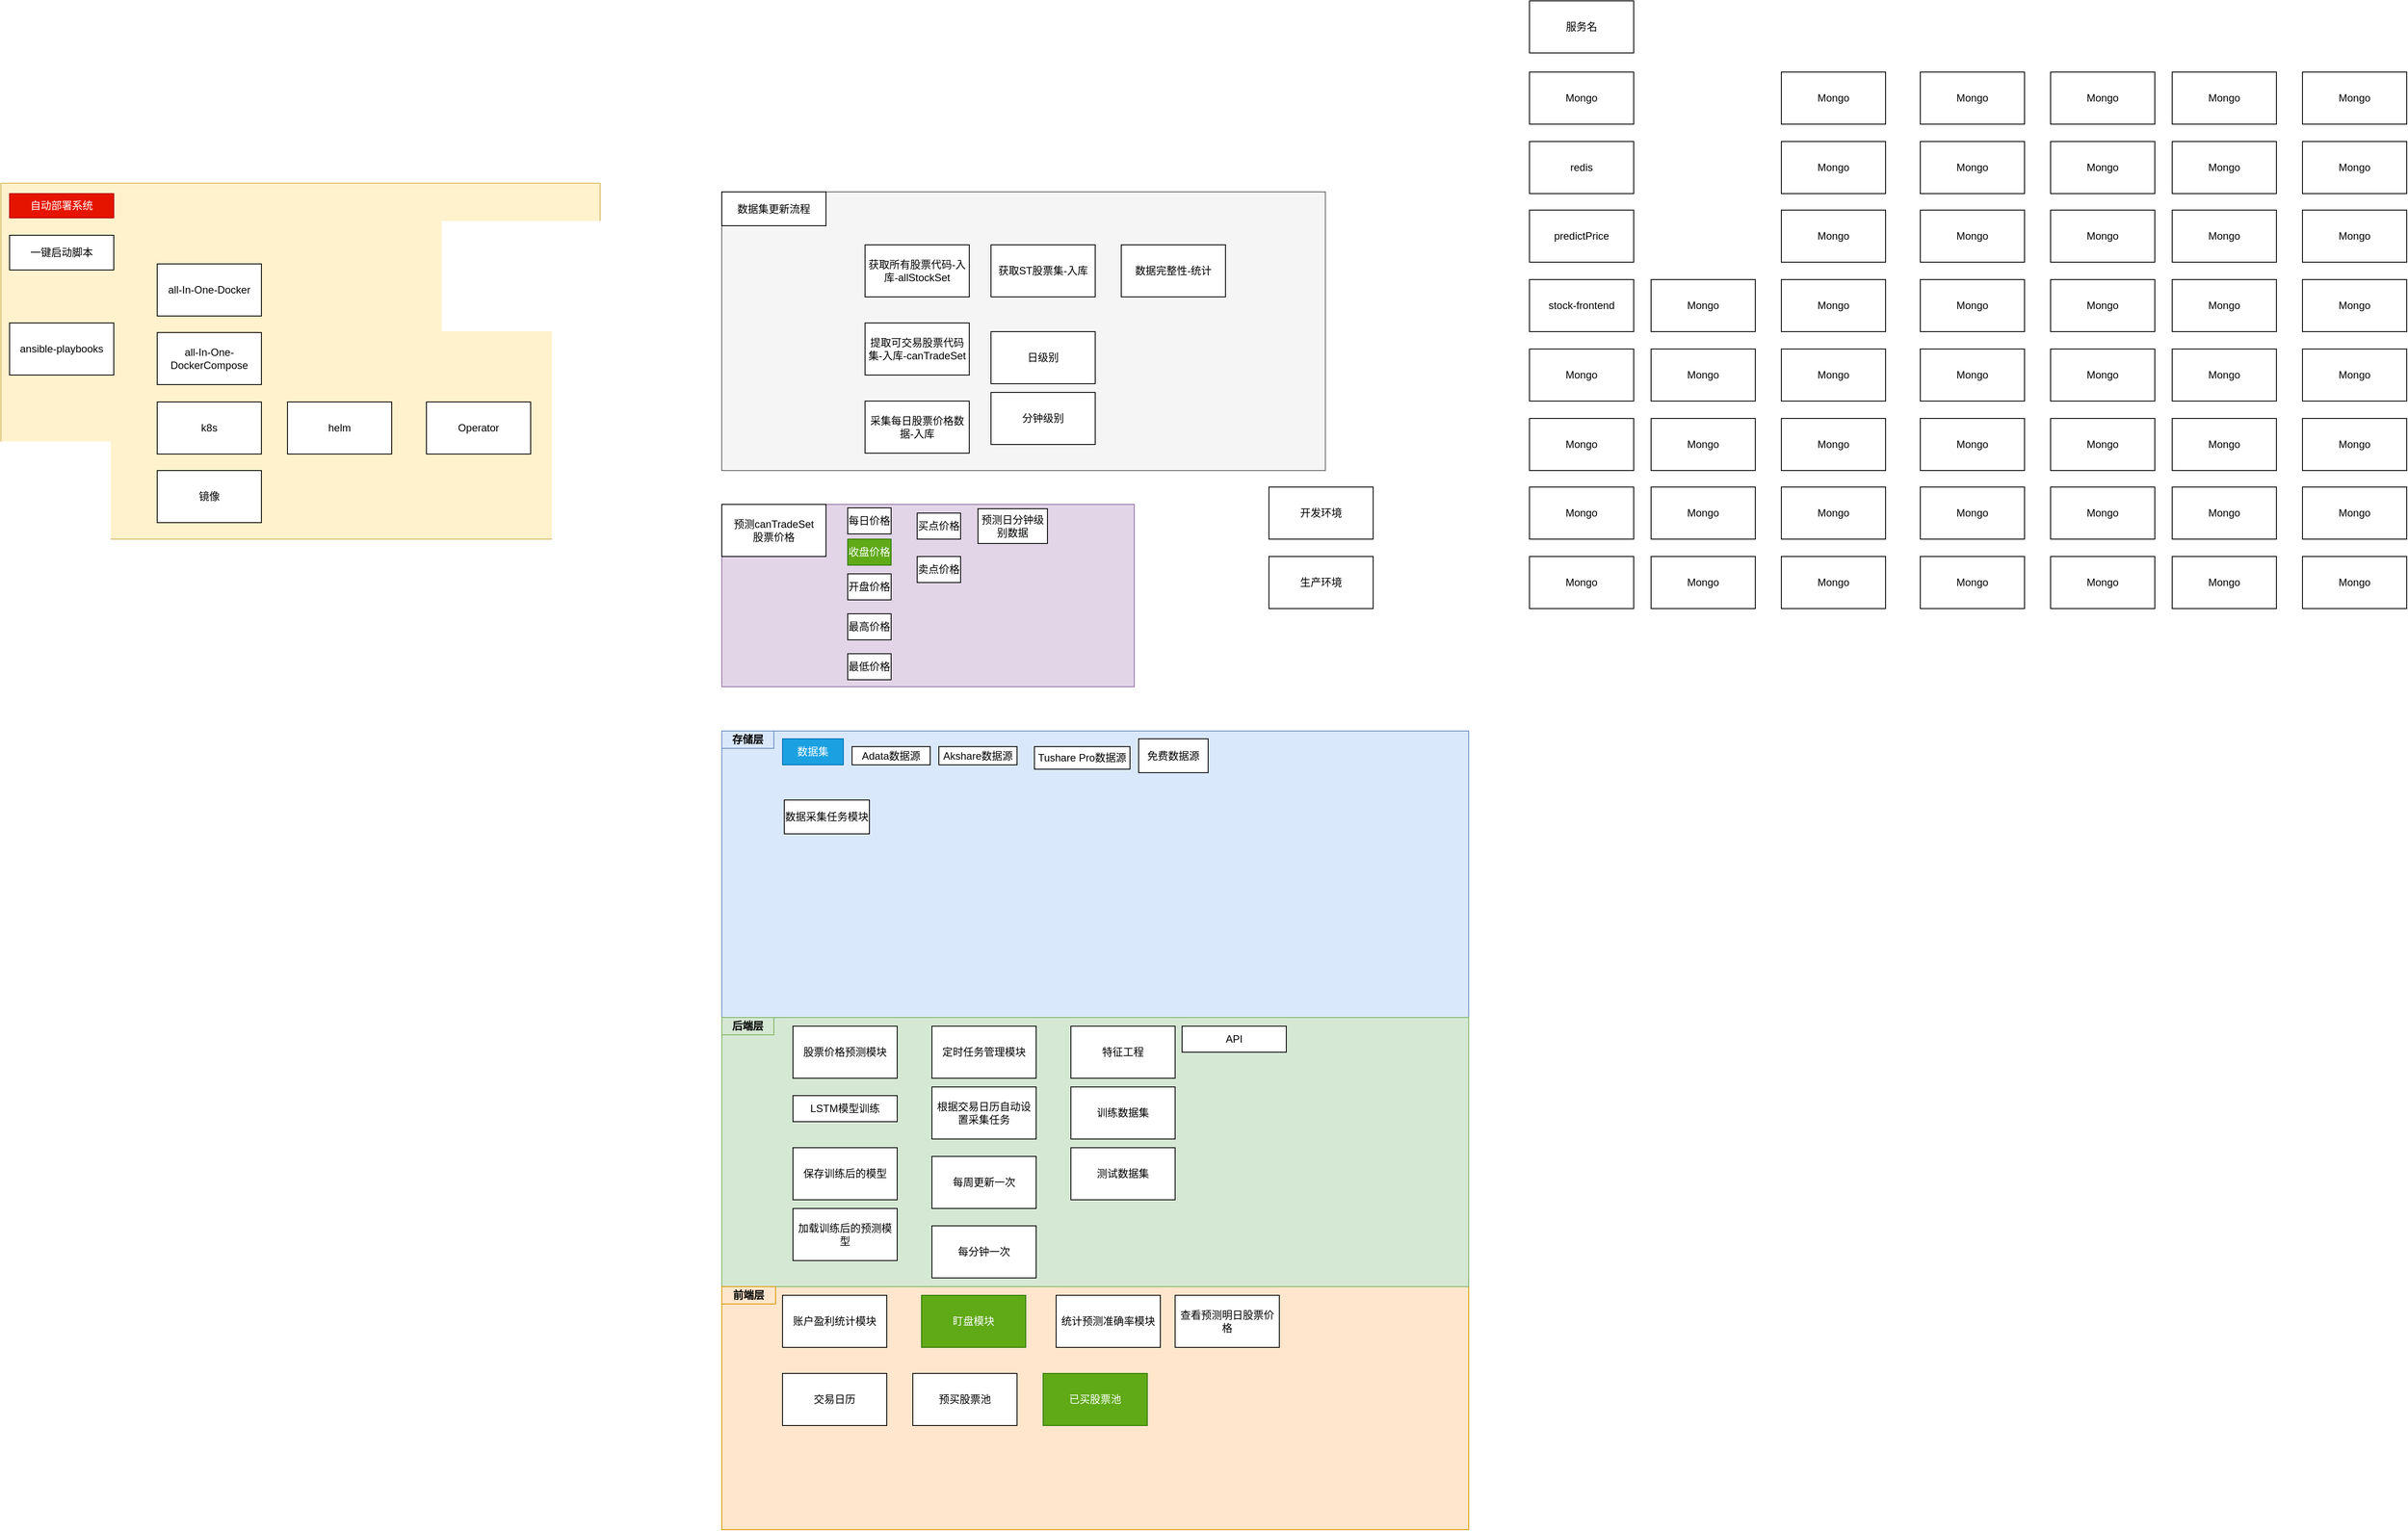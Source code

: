 <mxfile version="24.8.9">
  <diagram name="Page-1" id="sxSwd7jyhiuzXHBnLSu5">
    <mxGraphModel dx="3134" dy="1885" grid="1" gridSize="10" guides="1" tooltips="1" connect="1" arrows="1" fold="1" page="1" pageScale="1" pageWidth="850" pageHeight="1100" math="0" shadow="0">
      <root>
        <mxCell id="0" />
        <mxCell id="1" parent="0" />
        <mxCell id="Vvy3frVBShBX31A8cEkJ-76" value="" style="rounded=0;whiteSpace=wrap;html=1;fillColor=#fff2cc;strokeColor=#d6b656;" vertex="1" parent="1">
          <mxGeometry x="-1210" y="-470" width="690" height="410" as="geometry" />
        </mxCell>
        <mxCell id="Vvy3frVBShBX31A8cEkJ-22" value="" style="rounded=0;whiteSpace=wrap;html=1;fillColor=#e1d5e7;strokeColor=#9673a6;movable=1;resizable=1;rotatable=1;deletable=1;editable=1;locked=0;connectable=1;" vertex="1" parent="1">
          <mxGeometry x="-380" y="-100" width="475" height="210" as="geometry" />
        </mxCell>
        <mxCell id="Vvy3frVBShBX31A8cEkJ-15" value="" style="rounded=0;whiteSpace=wrap;html=1;fillColor=#dae8fc;strokeColor=#6c8ebf;" vertex="1" parent="1">
          <mxGeometry x="-380" y="161" width="860" height="330" as="geometry" />
        </mxCell>
        <mxCell id="Vvy3frVBShBX31A8cEkJ-21" value="" style="rounded=0;whiteSpace=wrap;html=1;fillColor=#ffe6cc;strokeColor=#d79b00;" vertex="1" parent="1">
          <mxGeometry x="-380" y="801" width="860" height="280" as="geometry" />
        </mxCell>
        <mxCell id="Vvy3frVBShBX31A8cEkJ-25" value="" style="rounded=0;whiteSpace=wrap;html=1;fillColor=#d5e8d4;strokeColor=#82b366;" vertex="1" parent="1">
          <mxGeometry x="-380" y="491" width="860" height="310" as="geometry" />
        </mxCell>
        <mxCell id="Vvy3frVBShBX31A8cEkJ-1" value="后端层" style="rounded=0;whiteSpace=wrap;html=1;fillColor=#d5e8d4;strokeColor=#82b366;fontStyle=1" vertex="1" parent="1">
          <mxGeometry x="-380" y="491" width="60" height="20" as="geometry" />
        </mxCell>
        <mxCell id="Vvy3frVBShBX31A8cEkJ-2" value="数据集" style="rounded=0;whiteSpace=wrap;html=1;fillColor=#1ba1e2;strokeColor=#006EAF;fontColor=#ffffff;" vertex="1" parent="1">
          <mxGeometry x="-310" y="170" width="70" height="30" as="geometry" />
        </mxCell>
        <mxCell id="Vvy3frVBShBX31A8cEkJ-3" value="免费数据源" style="rounded=0;whiteSpace=wrap;html=1;" vertex="1" parent="1">
          <mxGeometry x="100" y="170" width="80" height="39" as="geometry" />
        </mxCell>
        <mxCell id="Vvy3frVBShBX31A8cEkJ-4" value="Akshare数据源" style="rounded=0;whiteSpace=wrap;html=1;" vertex="1" parent="1">
          <mxGeometry x="-130" y="179" width="90" height="21" as="geometry" />
        </mxCell>
        <mxCell id="Vvy3frVBShBX31A8cEkJ-5" value="测试数据集" style="rounded=0;whiteSpace=wrap;html=1;" vertex="1" parent="1">
          <mxGeometry x="22" y="641" width="120" height="60" as="geometry" />
        </mxCell>
        <mxCell id="Vvy3frVBShBX31A8cEkJ-6" value="保存训练后的模型" style="rounded=0;whiteSpace=wrap;html=1;" vertex="1" parent="1">
          <mxGeometry x="-298" y="641" width="120" height="60" as="geometry" />
        </mxCell>
        <mxCell id="Vvy3frVBShBX31A8cEkJ-7" value="" style="rounded=0;whiteSpace=wrap;html=1;fillColor=#f5f5f5;fontColor=#333333;strokeColor=#666666;" vertex="1" parent="1">
          <mxGeometry x="-380" y="-460" width="695" height="321" as="geometry" />
        </mxCell>
        <mxCell id="Vvy3frVBShBX31A8cEkJ-8" value="加载训练后的预测模型" style="rounded=0;whiteSpace=wrap;html=1;" vertex="1" parent="1">
          <mxGeometry x="-298" y="711" width="120" height="60" as="geometry" />
        </mxCell>
        <mxCell id="Vvy3frVBShBX31A8cEkJ-9" value="LSTM模型训练" style="rounded=0;whiteSpace=wrap;html=1;" vertex="1" parent="1">
          <mxGeometry x="-298" y="581" width="120" height="30" as="geometry" />
        </mxCell>
        <mxCell id="Vvy3frVBShBX31A8cEkJ-10" value="统计预测准确率模块" style="rounded=0;whiteSpace=wrap;html=1;" vertex="1" parent="1">
          <mxGeometry x="5" y="811" width="120" height="60" as="geometry" />
        </mxCell>
        <mxCell id="Vvy3frVBShBX31A8cEkJ-11" value="训练数据集" style="rounded=0;whiteSpace=wrap;html=1;" vertex="1" parent="1">
          <mxGeometry x="22" y="571" width="120" height="60" as="geometry" />
        </mxCell>
        <mxCell id="Vvy3frVBShBX31A8cEkJ-12" value="每分钟一次" style="rounded=0;whiteSpace=wrap;html=1;" vertex="1" parent="1">
          <mxGeometry x="-138" y="731" width="120" height="60" as="geometry" />
        </mxCell>
        <mxCell id="Vvy3frVBShBX31A8cEkJ-13" value="Adata数据源" style="rounded=0;whiteSpace=wrap;html=1;" vertex="1" parent="1">
          <mxGeometry x="-230" y="179" width="90" height="21" as="geometry" />
        </mxCell>
        <mxCell id="Vvy3frVBShBX31A8cEkJ-14" value="Tushare Pro数据源" style="rounded=0;whiteSpace=wrap;html=1;" vertex="1" parent="1">
          <mxGeometry x="-20" y="179" width="110" height="26" as="geometry" />
        </mxCell>
        <mxCell id="Vvy3frVBShBX31A8cEkJ-16" value="已买股票池" style="rounded=0;whiteSpace=wrap;html=1;fillColor=#60a917;fontColor=#ffffff;strokeColor=#2D7600;" vertex="1" parent="1">
          <mxGeometry x="-10" y="901" width="120" height="60" as="geometry" />
        </mxCell>
        <mxCell id="Vvy3frVBShBX31A8cEkJ-17" value="查看预测明日股票价格" style="rounded=0;whiteSpace=wrap;html=1;" vertex="1" parent="1">
          <mxGeometry x="142" y="811" width="120" height="60" as="geometry" />
        </mxCell>
        <mxCell id="Vvy3frVBShBX31A8cEkJ-18" value="卖点价格" style="rounded=0;whiteSpace=wrap;html=1;movable=1;resizable=1;rotatable=1;deletable=1;editable=1;locked=0;connectable=1;" vertex="1" parent="1">
          <mxGeometry x="-155" y="-40" width="50" height="30" as="geometry" />
        </mxCell>
        <mxCell id="Vvy3frVBShBX31A8cEkJ-19" value="定时任务管理模块" style="rounded=0;whiteSpace=wrap;html=1;" vertex="1" parent="1">
          <mxGeometry x="-138" y="501" width="120" height="60" as="geometry" />
        </mxCell>
        <mxCell id="Vvy3frVBShBX31A8cEkJ-20" value="预测canTradeSet&lt;div&gt;股票价格&lt;/div&gt;" style="rounded=0;whiteSpace=wrap;html=1;movable=1;resizable=1;rotatable=1;deletable=1;editable=1;locked=0;connectable=1;" vertex="1" parent="1">
          <mxGeometry x="-380" y="-100" width="120" height="60" as="geometry" />
        </mxCell>
        <mxCell id="Vvy3frVBShBX31A8cEkJ-23" value="开发环境" style="rounded=0;whiteSpace=wrap;html=1;" vertex="1" parent="1">
          <mxGeometry x="250" y="-120" width="120" height="60" as="geometry" />
        </mxCell>
        <mxCell id="Vvy3frVBShBX31A8cEkJ-24" value="预测日分钟级别数据" style="rounded=0;whiteSpace=wrap;html=1;movable=1;resizable=1;rotatable=1;deletable=1;editable=1;locked=0;connectable=1;" vertex="1" parent="1">
          <mxGeometry x="-85" y="-95" width="80" height="40" as="geometry" />
        </mxCell>
        <mxCell id="Vvy3frVBShBX31A8cEkJ-26" value="预买股票池" style="rounded=0;whiteSpace=wrap;html=1;" vertex="1" parent="1">
          <mxGeometry x="-160" y="901" width="120" height="60" as="geometry" />
        </mxCell>
        <mxCell id="Vvy3frVBShBX31A8cEkJ-27" value="生产环境" style="rounded=0;whiteSpace=wrap;html=1;" vertex="1" parent="1">
          <mxGeometry x="250" y="-40" width="120" height="60" as="geometry" />
        </mxCell>
        <mxCell id="Vvy3frVBShBX31A8cEkJ-28" value="每周更新一次" style="rounded=0;whiteSpace=wrap;html=1;" vertex="1" parent="1">
          <mxGeometry x="-138" y="651" width="120" height="60" as="geometry" />
        </mxCell>
        <mxCell id="Vvy3frVBShBX31A8cEkJ-29" value="特征工程" style="rounded=0;whiteSpace=wrap;html=1;" vertex="1" parent="1">
          <mxGeometry x="22" y="501" width="120" height="60" as="geometry" />
        </mxCell>
        <mxCell id="Vvy3frVBShBX31A8cEkJ-30" value="买点价格" style="rounded=0;whiteSpace=wrap;html=1;movable=1;resizable=1;rotatable=1;deletable=1;editable=1;locked=0;connectable=1;" vertex="1" parent="1">
          <mxGeometry x="-155" y="-90" width="50" height="30" as="geometry" />
        </mxCell>
        <mxCell id="Vvy3frVBShBX31A8cEkJ-31" value="Mongo" style="rounded=0;whiteSpace=wrap;html=1;" vertex="1" parent="1">
          <mxGeometry x="550" y="-40" width="120" height="60" as="geometry" />
        </mxCell>
        <mxCell id="Vvy3frVBShBX31A8cEkJ-32" value="根据交易日历自动设置采集任务" style="rounded=0;whiteSpace=wrap;html=1;" vertex="1" parent="1">
          <mxGeometry x="-138" y="571" width="120" height="60" as="geometry" />
        </mxCell>
        <mxCell id="Vvy3frVBShBX31A8cEkJ-33" value="Mongo" style="rounded=0;whiteSpace=wrap;html=1;" vertex="1" parent="1">
          <mxGeometry x="550" y="-120" width="120" height="60" as="geometry" />
        </mxCell>
        <mxCell id="Vvy3frVBShBX31A8cEkJ-34" value="交易日历" style="rounded=0;whiteSpace=wrap;html=1;" vertex="1" parent="1">
          <mxGeometry x="-310" y="901" width="120" height="60" as="geometry" />
        </mxCell>
        <mxCell id="Vvy3frVBShBX31A8cEkJ-35" value="Operator" style="rounded=0;whiteSpace=wrap;html=1;" vertex="1" parent="1">
          <mxGeometry x="-720" y="-218" width="120" height="60" as="geometry" />
        </mxCell>
        <mxCell id="Vvy3frVBShBX31A8cEkJ-36" value="数据完整性-统计" style="rounded=0;whiteSpace=wrap;html=1;" vertex="1" parent="1">
          <mxGeometry x="80" y="-399" width="120" height="60" as="geometry" />
        </mxCell>
        <mxCell id="Vvy3frVBShBX31A8cEkJ-37" value="helm" style="rounded=0;whiteSpace=wrap;html=1;" vertex="1" parent="1">
          <mxGeometry x="-880" y="-218" width="120" height="60" as="geometry" />
        </mxCell>
        <mxCell id="Vvy3frVBShBX31A8cEkJ-38" value="分钟级别" style="rounded=0;whiteSpace=wrap;html=1;" vertex="1" parent="1">
          <mxGeometry x="-70" y="-229" width="120" height="60" as="geometry" />
        </mxCell>
        <mxCell id="Vvy3frVBShBX31A8cEkJ-39" value="获取所有股票代码-入库-allStockSet" style="rounded=0;whiteSpace=wrap;html=1;" vertex="1" parent="1">
          <mxGeometry x="-215" y="-399" width="120" height="60" as="geometry" />
        </mxCell>
        <mxCell id="Vvy3frVBShBX31A8cEkJ-40" value="前端层" style="rounded=0;whiteSpace=wrap;html=1;fillColor=#ffe6cc;strokeColor=#d79b00;fontStyle=1" vertex="1" parent="1">
          <mxGeometry x="-380" y="801" width="62" height="20" as="geometry" />
        </mxCell>
        <mxCell id="Vvy3frVBShBX31A8cEkJ-41" value="数据集更新流程" style="rounded=0;whiteSpace=wrap;html=1;" vertex="1" parent="1">
          <mxGeometry x="-380" y="-460" width="120" height="39" as="geometry" />
        </mxCell>
        <mxCell id="Vvy3frVBShBX31A8cEkJ-42" value="API" style="rounded=0;whiteSpace=wrap;html=1;" vertex="1" parent="1">
          <mxGeometry x="150" y="501" width="120" height="30" as="geometry" />
        </mxCell>
        <mxCell id="Vvy3frVBShBX31A8cEkJ-43" value="日级别" style="rounded=0;whiteSpace=wrap;html=1;" vertex="1" parent="1">
          <mxGeometry x="-70" y="-299" width="120" height="60" as="geometry" />
        </mxCell>
        <mxCell id="Vvy3frVBShBX31A8cEkJ-44" value="账户盈利统计模块" style="rounded=0;whiteSpace=wrap;html=1;" vertex="1" parent="1">
          <mxGeometry x="-310" y="811" width="120" height="60" as="geometry" />
        </mxCell>
        <mxCell id="Vvy3frVBShBX31A8cEkJ-45" value="采集每日股票价格数据-入库" style="rounded=0;whiteSpace=wrap;html=1;" vertex="1" parent="1">
          <mxGeometry x="-215" y="-219" width="120" height="60" as="geometry" />
        </mxCell>
        <mxCell id="Vvy3frVBShBX31A8cEkJ-46" value="盯盘模块" style="rounded=0;whiteSpace=wrap;html=1;fillColor=#60a917;fontColor=#ffffff;strokeColor=#2D7600;" vertex="1" parent="1">
          <mxGeometry x="-150" y="811" width="120" height="60" as="geometry" />
        </mxCell>
        <mxCell id="Vvy3frVBShBX31A8cEkJ-47" value="获取ST股票集-入库" style="rounded=0;whiteSpace=wrap;html=1;" vertex="1" parent="1">
          <mxGeometry x="-70" y="-399" width="120" height="60" as="geometry" />
        </mxCell>
        <mxCell id="Vvy3frVBShBX31A8cEkJ-48" value="数据采集任务模块" style="rounded=0;whiteSpace=wrap;html=1;" vertex="1" parent="1">
          <mxGeometry x="-308" y="240.5" width="98" height="39" as="geometry" />
        </mxCell>
        <mxCell id="Vvy3frVBShBX31A8cEkJ-49" value="提取可交易股票代码集-入库-canTradeSet" style="rounded=0;whiteSpace=wrap;html=1;" vertex="1" parent="1">
          <mxGeometry x="-215" y="-309" width="120" height="60" as="geometry" />
        </mxCell>
        <mxCell id="Vvy3frVBShBX31A8cEkJ-50" value="股票价格预测模块" style="rounded=0;whiteSpace=wrap;html=1;" vertex="1" parent="1">
          <mxGeometry x="-298" y="501" width="120" height="60" as="geometry" />
        </mxCell>
        <mxCell id="Vvy3frVBShBX31A8cEkJ-51" value="每日价格" style="rounded=0;whiteSpace=wrap;html=1;movable=1;resizable=1;rotatable=1;deletable=1;editable=1;locked=0;connectable=1;" vertex="1" parent="1">
          <mxGeometry x="-235" y="-96" width="50" height="30" as="geometry" />
        </mxCell>
        <mxCell id="Vvy3frVBShBX31A8cEkJ-52" value="收盘价格" style="rounded=0;whiteSpace=wrap;html=1;movable=1;resizable=1;rotatable=1;deletable=1;editable=1;locked=0;connectable=1;fillColor=#60a917;fontColor=#ffffff;strokeColor=#2D7600;" vertex="1" parent="1">
          <mxGeometry x="-235" y="-60" width="50" height="30" as="geometry" />
        </mxCell>
        <mxCell id="Vvy3frVBShBX31A8cEkJ-53" value="开盘价格" style="rounded=0;whiteSpace=wrap;html=1;movable=1;resizable=1;rotatable=1;deletable=1;editable=1;locked=0;connectable=1;" vertex="1" parent="1">
          <mxGeometry x="-235" y="-20" width="50" height="30" as="geometry" />
        </mxCell>
        <mxCell id="Vvy3frVBShBX31A8cEkJ-54" value="最高价格" style="rounded=0;whiteSpace=wrap;html=1;movable=1;resizable=1;rotatable=1;deletable=1;editable=1;locked=0;connectable=1;" vertex="1" parent="1">
          <mxGeometry x="-235" y="26" width="50" height="30" as="geometry" />
        </mxCell>
        <mxCell id="Vvy3frVBShBX31A8cEkJ-55" value="最低价格" style="rounded=0;whiteSpace=wrap;html=1;movable=1;resizable=1;rotatable=1;deletable=1;editable=1;locked=0;connectable=1;" vertex="1" parent="1">
          <mxGeometry x="-235" y="72" width="50" height="30" as="geometry" />
        </mxCell>
        <mxCell id="Vvy3frVBShBX31A8cEkJ-56" value="存储层" style="rounded=0;whiteSpace=wrap;html=1;fillColor=#dae8fc;strokeColor=#6c8ebf;fontStyle=1" vertex="1" parent="1">
          <mxGeometry x="-380" y="161" width="60" height="20" as="geometry" />
        </mxCell>
        <mxCell id="Vvy3frVBShBX31A8cEkJ-57" value="Mongo" style="rounded=0;whiteSpace=wrap;html=1;" vertex="1" parent="1">
          <mxGeometry x="840" y="-40" width="120" height="60" as="geometry" />
        </mxCell>
        <mxCell id="Vvy3frVBShBX31A8cEkJ-58" value="Mongo" style="rounded=0;whiteSpace=wrap;html=1;" vertex="1" parent="1">
          <mxGeometry x="840" y="-120" width="120" height="60" as="geometry" />
        </mxCell>
        <mxCell id="Vvy3frVBShBX31A8cEkJ-59" value="Mongo" style="rounded=0;whiteSpace=wrap;html=1;" vertex="1" parent="1">
          <mxGeometry x="690" y="-40" width="120" height="60" as="geometry" />
        </mxCell>
        <mxCell id="Vvy3frVBShBX31A8cEkJ-60" value="Mongo" style="rounded=0;whiteSpace=wrap;html=1;" vertex="1" parent="1">
          <mxGeometry x="690" y="-120" width="120" height="60" as="geometry" />
        </mxCell>
        <mxCell id="Vvy3frVBShBX31A8cEkJ-61" value="Mongo" style="rounded=0;whiteSpace=wrap;html=1;" vertex="1" parent="1">
          <mxGeometry x="550" y="-199" width="120" height="60" as="geometry" />
        </mxCell>
        <mxCell id="Vvy3frVBShBX31A8cEkJ-62" value="Mongo" style="rounded=0;whiteSpace=wrap;html=1;" vertex="1" parent="1">
          <mxGeometry x="550" y="-279" width="120" height="60" as="geometry" />
        </mxCell>
        <mxCell id="Vvy3frVBShBX31A8cEkJ-63" value="ansible-playbooks" style="rounded=0;whiteSpace=wrap;html=1;" vertex="1" parent="1">
          <mxGeometry x="-1200" y="-309" width="120" height="60" as="geometry" />
        </mxCell>
        <mxCell id="Vvy3frVBShBX31A8cEkJ-64" value="一键启动脚本" style="rounded=0;whiteSpace=wrap;html=1;" vertex="1" parent="1">
          <mxGeometry x="-1200" y="-410" width="120" height="40" as="geometry" />
        </mxCell>
        <mxCell id="Vvy3frVBShBX31A8cEkJ-65" value="Mongo" style="rounded=0;whiteSpace=wrap;html=1;" vertex="1" parent="1">
          <mxGeometry x="840" y="-199" width="120" height="60" as="geometry" />
        </mxCell>
        <mxCell id="Vvy3frVBShBX31A8cEkJ-66" value="Mongo" style="rounded=0;whiteSpace=wrap;html=1;" vertex="1" parent="1">
          <mxGeometry x="840" y="-279" width="120" height="60" as="geometry" />
        </mxCell>
        <mxCell id="Vvy3frVBShBX31A8cEkJ-67" value="Mongo" style="rounded=0;whiteSpace=wrap;html=1;" vertex="1" parent="1">
          <mxGeometry x="690" y="-199" width="120" height="60" as="geometry" />
        </mxCell>
        <mxCell id="Vvy3frVBShBX31A8cEkJ-68" value="Mongo" style="rounded=0;whiteSpace=wrap;html=1;" vertex="1" parent="1">
          <mxGeometry x="690" y="-279" width="120" height="60" as="geometry" />
        </mxCell>
        <mxCell id="Vvy3frVBShBX31A8cEkJ-69" value="stock&lt;span style=&quot;background-color: initial;&quot;&gt;-frontend&lt;/span&gt;" style="rounded=0;whiteSpace=wrap;html=1;" vertex="1" parent="1">
          <mxGeometry x="550" y="-359" width="120" height="60" as="geometry" />
        </mxCell>
        <mxCell id="Vvy3frVBShBX31A8cEkJ-70" value="predictPrice" style="rounded=0;whiteSpace=wrap;html=1;" vertex="1" parent="1">
          <mxGeometry x="550" y="-439" width="120" height="60" as="geometry" />
        </mxCell>
        <mxCell id="Vvy3frVBShBX31A8cEkJ-71" value="k8s" style="rounded=0;whiteSpace=wrap;html=1;" vertex="1" parent="1">
          <mxGeometry x="-1030" y="-218" width="120" height="60" as="geometry" />
        </mxCell>
        <mxCell id="Vvy3frVBShBX31A8cEkJ-72" value="all-In-One-DockerCompose" style="rounded=0;whiteSpace=wrap;html=1;" vertex="1" parent="1">
          <mxGeometry x="-1030" y="-298" width="120" height="60" as="geometry" />
        </mxCell>
        <mxCell id="Vvy3frVBShBX31A8cEkJ-73" value="Mongo" style="rounded=0;whiteSpace=wrap;html=1;" vertex="1" parent="1">
          <mxGeometry x="840" y="-359" width="120" height="60" as="geometry" />
        </mxCell>
        <mxCell id="Vvy3frVBShBX31A8cEkJ-74" value="Mongo" style="rounded=0;whiteSpace=wrap;html=1;" vertex="1" parent="1">
          <mxGeometry x="840" y="-439" width="120" height="60" as="geometry" />
        </mxCell>
        <mxCell id="Vvy3frVBShBX31A8cEkJ-75" value="Mongo" style="rounded=0;whiteSpace=wrap;html=1;" vertex="1" parent="1">
          <mxGeometry x="690" y="-359" width="120" height="60" as="geometry" />
        </mxCell>
        <mxCell id="Vvy3frVBShBX31A8cEkJ-77" value="redis" style="rounded=0;whiteSpace=wrap;html=1;" vertex="1" parent="1">
          <mxGeometry x="550" y="-518" width="120" height="60" as="geometry" />
        </mxCell>
        <mxCell id="Vvy3frVBShBX31A8cEkJ-78" value="服务名" style="rounded=0;whiteSpace=wrap;html=1;" vertex="1" parent="1">
          <mxGeometry x="550" y="-680" width="120" height="60" as="geometry" />
        </mxCell>
        <mxCell id="Vvy3frVBShBX31A8cEkJ-79" value="all-In-One-Docker" style="rounded=0;whiteSpace=wrap;html=1;" vertex="1" parent="1">
          <mxGeometry x="-1030" y="-377" width="120" height="60" as="geometry" />
        </mxCell>
        <mxCell id="Vvy3frVBShBX31A8cEkJ-80" value="自动部署系统" style="rounded=0;whiteSpace=wrap;html=1;fillColor=#e51400;fontColor=#ffffff;strokeColor=#B20000;" vertex="1" parent="1">
          <mxGeometry x="-1200" y="-458" width="120" height="28" as="geometry" />
        </mxCell>
        <mxCell id="Vvy3frVBShBX31A8cEkJ-81" value="Mongo" style="rounded=0;whiteSpace=wrap;html=1;" vertex="1" parent="1">
          <mxGeometry x="840" y="-518" width="120" height="60" as="geometry" />
        </mxCell>
        <mxCell id="Vvy3frVBShBX31A8cEkJ-82" value="Mongo" style="rounded=0;whiteSpace=wrap;html=1;" vertex="1" parent="1">
          <mxGeometry x="840" y="-598" width="120" height="60" as="geometry" />
        </mxCell>
        <mxCell id="Vvy3frVBShBX31A8cEkJ-83" value="镜像" style="rounded=0;whiteSpace=wrap;html=1;" vertex="1" parent="1">
          <mxGeometry x="-1030" y="-139" width="120" height="60" as="geometry" />
        </mxCell>
        <mxCell id="Vvy3frVBShBX31A8cEkJ-84" value="Mongo" style="rounded=0;whiteSpace=wrap;html=1;" vertex="1" parent="1">
          <mxGeometry x="550" y="-598" width="120" height="60" as="geometry" />
        </mxCell>
        <mxCell id="Vvy3frVBShBX31A8cEkJ-85" value="Mongo" style="rounded=0;whiteSpace=wrap;html=1;" vertex="1" parent="1">
          <mxGeometry x="1150" y="-40" width="120" height="60" as="geometry" />
        </mxCell>
        <mxCell id="Vvy3frVBShBX31A8cEkJ-86" value="Mongo" style="rounded=0;whiteSpace=wrap;html=1;" vertex="1" parent="1">
          <mxGeometry x="1150" y="-120" width="120" height="60" as="geometry" />
        </mxCell>
        <mxCell id="Vvy3frVBShBX31A8cEkJ-87" value="Mongo" style="rounded=0;whiteSpace=wrap;html=1;" vertex="1" parent="1">
          <mxGeometry x="1000" y="-40" width="120" height="60" as="geometry" />
        </mxCell>
        <mxCell id="Vvy3frVBShBX31A8cEkJ-88" value="Mongo" style="rounded=0;whiteSpace=wrap;html=1;" vertex="1" parent="1">
          <mxGeometry x="1000" y="-120" width="120" height="60" as="geometry" />
        </mxCell>
        <mxCell id="Vvy3frVBShBX31A8cEkJ-89" value="Mongo" style="rounded=0;whiteSpace=wrap;html=1;" vertex="1" parent="1">
          <mxGeometry x="1440" y="-40" width="120" height="60" as="geometry" />
        </mxCell>
        <mxCell id="Vvy3frVBShBX31A8cEkJ-90" value="Mongo" style="rounded=0;whiteSpace=wrap;html=1;" vertex="1" parent="1">
          <mxGeometry x="1440" y="-120" width="120" height="60" as="geometry" />
        </mxCell>
        <mxCell id="Vvy3frVBShBX31A8cEkJ-91" value="Mongo" style="rounded=0;whiteSpace=wrap;html=1;" vertex="1" parent="1">
          <mxGeometry x="1290" y="-40" width="120" height="60" as="geometry" />
        </mxCell>
        <mxCell id="Vvy3frVBShBX31A8cEkJ-92" value="Mongo" style="rounded=0;whiteSpace=wrap;html=1;" vertex="1" parent="1">
          <mxGeometry x="1290" y="-120" width="120" height="60" as="geometry" />
        </mxCell>
        <mxCell id="Vvy3frVBShBX31A8cEkJ-93" value="Mongo" style="rounded=0;whiteSpace=wrap;html=1;" vertex="1" parent="1">
          <mxGeometry x="1150" y="-199" width="120" height="60" as="geometry" />
        </mxCell>
        <mxCell id="Vvy3frVBShBX31A8cEkJ-94" value="Mongo" style="rounded=0;whiteSpace=wrap;html=1;" vertex="1" parent="1">
          <mxGeometry x="1150" y="-279" width="120" height="60" as="geometry" />
        </mxCell>
        <mxCell id="Vvy3frVBShBX31A8cEkJ-95" value="Mongo" style="rounded=0;whiteSpace=wrap;html=1;" vertex="1" parent="1">
          <mxGeometry x="1000" y="-199" width="120" height="60" as="geometry" />
        </mxCell>
        <mxCell id="Vvy3frVBShBX31A8cEkJ-96" value="Mongo" style="rounded=0;whiteSpace=wrap;html=1;" vertex="1" parent="1">
          <mxGeometry x="1000" y="-279" width="120" height="60" as="geometry" />
        </mxCell>
        <mxCell id="Vvy3frVBShBX31A8cEkJ-97" value="Mongo" style="rounded=0;whiteSpace=wrap;html=1;" vertex="1" parent="1">
          <mxGeometry x="1440" y="-199" width="120" height="60" as="geometry" />
        </mxCell>
        <mxCell id="Vvy3frVBShBX31A8cEkJ-98" value="Mongo" style="rounded=0;whiteSpace=wrap;html=1;" vertex="1" parent="1">
          <mxGeometry x="1440" y="-279" width="120" height="60" as="geometry" />
        </mxCell>
        <mxCell id="Vvy3frVBShBX31A8cEkJ-99" value="Mongo" style="rounded=0;whiteSpace=wrap;html=1;" vertex="1" parent="1">
          <mxGeometry x="1290" y="-199" width="120" height="60" as="geometry" />
        </mxCell>
        <mxCell id="Vvy3frVBShBX31A8cEkJ-100" value="Mongo" style="rounded=0;whiteSpace=wrap;html=1;" vertex="1" parent="1">
          <mxGeometry x="1290" y="-279" width="120" height="60" as="geometry" />
        </mxCell>
        <mxCell id="Vvy3frVBShBX31A8cEkJ-101" value="Mongo" style="rounded=0;whiteSpace=wrap;html=1;" vertex="1" parent="1">
          <mxGeometry x="1150" y="-359" width="120" height="60" as="geometry" />
        </mxCell>
        <mxCell id="Vvy3frVBShBX31A8cEkJ-102" value="Mongo" style="rounded=0;whiteSpace=wrap;html=1;" vertex="1" parent="1">
          <mxGeometry x="1150" y="-439" width="120" height="60" as="geometry" />
        </mxCell>
        <mxCell id="Vvy3frVBShBX31A8cEkJ-103" value="Mongo" style="rounded=0;whiteSpace=wrap;html=1;" vertex="1" parent="1">
          <mxGeometry x="1000" y="-359" width="120" height="60" as="geometry" />
        </mxCell>
        <mxCell id="Vvy3frVBShBX31A8cEkJ-104" value="Mongo" style="rounded=0;whiteSpace=wrap;html=1;" vertex="1" parent="1">
          <mxGeometry x="1000" y="-439" width="120" height="60" as="geometry" />
        </mxCell>
        <mxCell id="Vvy3frVBShBX31A8cEkJ-105" value="Mongo" style="rounded=0;whiteSpace=wrap;html=1;" vertex="1" parent="1">
          <mxGeometry x="1440" y="-359" width="120" height="60" as="geometry" />
        </mxCell>
        <mxCell id="Vvy3frVBShBX31A8cEkJ-106" value="Mongo" style="rounded=0;whiteSpace=wrap;html=1;" vertex="1" parent="1">
          <mxGeometry x="1440" y="-439" width="120" height="60" as="geometry" />
        </mxCell>
        <mxCell id="Vvy3frVBShBX31A8cEkJ-107" value="Mongo" style="rounded=0;whiteSpace=wrap;html=1;" vertex="1" parent="1">
          <mxGeometry x="1290" y="-359" width="120" height="60" as="geometry" />
        </mxCell>
        <mxCell id="Vvy3frVBShBX31A8cEkJ-108" value="Mongo" style="rounded=0;whiteSpace=wrap;html=1;" vertex="1" parent="1">
          <mxGeometry x="1290" y="-439" width="120" height="60" as="geometry" />
        </mxCell>
        <mxCell id="Vvy3frVBShBX31A8cEkJ-109" value="Mongo" style="rounded=0;whiteSpace=wrap;html=1;" vertex="1" parent="1">
          <mxGeometry x="1150" y="-518" width="120" height="60" as="geometry" />
        </mxCell>
        <mxCell id="Vvy3frVBShBX31A8cEkJ-110" value="Mongo" style="rounded=0;whiteSpace=wrap;html=1;" vertex="1" parent="1">
          <mxGeometry x="1150" y="-598" width="120" height="60" as="geometry" />
        </mxCell>
        <mxCell id="Vvy3frVBShBX31A8cEkJ-111" value="Mongo" style="rounded=0;whiteSpace=wrap;html=1;" vertex="1" parent="1">
          <mxGeometry x="1000" y="-518" width="120" height="60" as="geometry" />
        </mxCell>
        <mxCell id="Vvy3frVBShBX31A8cEkJ-112" value="Mongo" style="rounded=0;whiteSpace=wrap;html=1;" vertex="1" parent="1">
          <mxGeometry x="1000" y="-598" width="120" height="60" as="geometry" />
        </mxCell>
        <mxCell id="Vvy3frVBShBX31A8cEkJ-113" value="Mongo" style="rounded=0;whiteSpace=wrap;html=1;" vertex="1" parent="1">
          <mxGeometry x="1440" y="-518" width="120" height="60" as="geometry" />
        </mxCell>
        <mxCell id="Vvy3frVBShBX31A8cEkJ-114" value="Mongo" style="rounded=0;whiteSpace=wrap;html=1;" vertex="1" parent="1">
          <mxGeometry x="1440" y="-598" width="120" height="60" as="geometry" />
        </mxCell>
        <mxCell id="Vvy3frVBShBX31A8cEkJ-115" value="Mongo" style="rounded=0;whiteSpace=wrap;html=1;" vertex="1" parent="1">
          <mxGeometry x="1290" y="-518" width="120" height="60" as="geometry" />
        </mxCell>
        <mxCell id="Vvy3frVBShBX31A8cEkJ-116" value="Mongo" style="rounded=0;whiteSpace=wrap;html=1;" vertex="1" parent="1">
          <mxGeometry x="1290" y="-598" width="120" height="60" as="geometry" />
        </mxCell>
      </root>
    </mxGraphModel>
  </diagram>
</mxfile>
